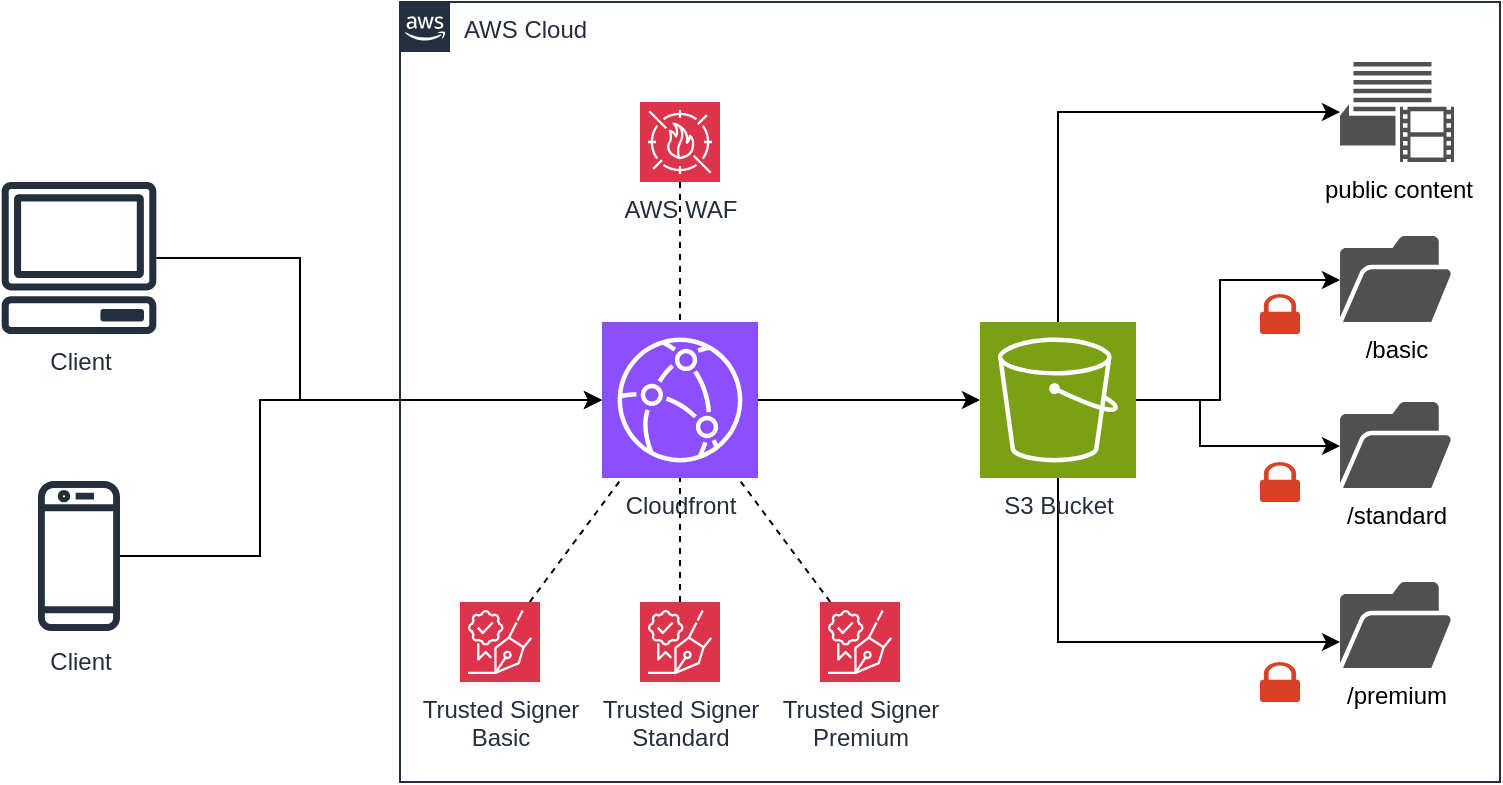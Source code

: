 <mxfile version="24.7.8">
  <diagram name="Page-1" id="hojKnJonuWL-NHObBmFm">
    <mxGraphModel dx="1242" dy="816" grid="1" gridSize="10" guides="1" tooltips="1" connect="1" arrows="1" fold="1" page="1" pageScale="1" pageWidth="850" pageHeight="1100" math="0" shadow="0">
      <root>
        <mxCell id="0" />
        <mxCell id="1" parent="0" />
        <mxCell id="NUweWYWdrOuJytt6Tr1V-1" value="Client" style="sketch=0;outlineConnect=0;fontColor=#232F3E;gradientColor=none;fillColor=#232F3D;strokeColor=none;dashed=0;verticalLabelPosition=bottom;verticalAlign=top;align=center;html=1;fontSize=12;fontStyle=0;aspect=fixed;pointerEvents=1;shape=mxgraph.aws4.client;" vertex="1" parent="1">
          <mxGeometry x="30.5" y="250" width="78" height="76" as="geometry" />
        </mxCell>
        <mxCell id="NUweWYWdrOuJytt6Tr1V-2" value="Client" style="sketch=0;outlineConnect=0;fontColor=#232F3E;gradientColor=none;fillColor=#232F3D;strokeColor=none;dashed=0;verticalLabelPosition=bottom;verticalAlign=top;align=center;html=1;fontSize=12;fontStyle=0;aspect=fixed;pointerEvents=1;shape=mxgraph.aws4.mobile_client;" vertex="1" parent="1">
          <mxGeometry x="49" y="398" width="41" height="78" as="geometry" />
        </mxCell>
        <mxCell id="NUweWYWdrOuJytt6Tr1V-5" style="edgeStyle=orthogonalEdgeStyle;rounded=0;orthogonalLoop=1;jettySize=auto;html=1;" edge="1" parent="1" source="NUweWYWdrOuJytt6Tr1V-3" target="NUweWYWdrOuJytt6Tr1V-4">
          <mxGeometry relative="1" as="geometry" />
        </mxCell>
        <mxCell id="NUweWYWdrOuJytt6Tr1V-9" style="edgeStyle=orthogonalEdgeStyle;rounded=0;orthogonalLoop=1;jettySize=auto;html=1;" edge="1" parent="1" source="NUweWYWdrOuJytt6Tr1V-4" target="NUweWYWdrOuJytt6Tr1V-6">
          <mxGeometry relative="1" as="geometry">
            <Array as="points">
              <mxPoint x="640" y="359" />
              <mxPoint x="640" y="299" />
            </Array>
          </mxGeometry>
        </mxCell>
        <mxCell id="NUweWYWdrOuJytt6Tr1V-10" style="edgeStyle=orthogonalEdgeStyle;rounded=0;orthogonalLoop=1;jettySize=auto;html=1;" edge="1" parent="1" source="NUweWYWdrOuJytt6Tr1V-4" target="NUweWYWdrOuJytt6Tr1V-7">
          <mxGeometry relative="1" as="geometry">
            <Array as="points">
              <mxPoint x="630" y="359" />
              <mxPoint x="630" y="382" />
            </Array>
          </mxGeometry>
        </mxCell>
        <mxCell id="NUweWYWdrOuJytt6Tr1V-11" style="edgeStyle=orthogonalEdgeStyle;rounded=0;orthogonalLoop=1;jettySize=auto;html=1;" edge="1" parent="1" source="NUweWYWdrOuJytt6Tr1V-4" target="NUweWYWdrOuJytt6Tr1V-8">
          <mxGeometry relative="1" as="geometry">
            <Array as="points">
              <mxPoint x="559" y="480" />
            </Array>
          </mxGeometry>
        </mxCell>
        <mxCell id="NUweWYWdrOuJytt6Tr1V-13" style="edgeStyle=orthogonalEdgeStyle;rounded=0;orthogonalLoop=1;jettySize=auto;html=1;" edge="1" parent="1" source="NUweWYWdrOuJytt6Tr1V-4" target="NUweWYWdrOuJytt6Tr1V-12">
          <mxGeometry relative="1" as="geometry">
            <Array as="points">
              <mxPoint x="559" y="215" />
            </Array>
          </mxGeometry>
        </mxCell>
        <mxCell id="NUweWYWdrOuJytt6Tr1V-4" value="S3 Bucket" style="sketch=0;points=[[0,0,0],[0.25,0,0],[0.5,0,0],[0.75,0,0],[1,0,0],[0,1,0],[0.25,1,0],[0.5,1,0],[0.75,1,0],[1,1,0],[0,0.25,0],[0,0.5,0],[0,0.75,0],[1,0.25,0],[1,0.5,0],[1,0.75,0]];outlineConnect=0;fontColor=#232F3E;fillColor=#7AA116;strokeColor=#ffffff;dashed=0;verticalLabelPosition=bottom;verticalAlign=top;align=center;html=1;fontSize=12;fontStyle=0;aspect=fixed;shape=mxgraph.aws4.resourceIcon;resIcon=mxgraph.aws4.s3;" vertex="1" parent="1">
          <mxGeometry x="520" y="320" width="78" height="78" as="geometry" />
        </mxCell>
        <mxCell id="NUweWYWdrOuJytt6Tr1V-6" value="/basic" style="sketch=0;pointerEvents=1;shadow=0;dashed=0;html=1;strokeColor=none;fillColor=#505050;labelPosition=center;verticalLabelPosition=bottom;verticalAlign=top;outlineConnect=0;align=center;shape=mxgraph.office.concepts.folder_open;" vertex="1" parent="1">
          <mxGeometry x="700" y="277" width="56" height="43" as="geometry" />
        </mxCell>
        <mxCell id="NUweWYWdrOuJytt6Tr1V-7" value="/standard" style="sketch=0;pointerEvents=1;shadow=0;dashed=0;html=1;strokeColor=none;fillColor=#505050;labelPosition=center;verticalLabelPosition=bottom;verticalAlign=top;outlineConnect=0;align=center;shape=mxgraph.office.concepts.folder_open;" vertex="1" parent="1">
          <mxGeometry x="700" y="360" width="56" height="43" as="geometry" />
        </mxCell>
        <mxCell id="NUweWYWdrOuJytt6Tr1V-8" value="/premium" style="sketch=0;pointerEvents=1;shadow=0;dashed=0;html=1;strokeColor=none;fillColor=#505050;labelPosition=center;verticalLabelPosition=bottom;verticalAlign=top;outlineConnect=0;align=center;shape=mxgraph.office.concepts.folder_open;" vertex="1" parent="1">
          <mxGeometry x="700" y="450" width="56" height="43" as="geometry" />
        </mxCell>
        <mxCell id="NUweWYWdrOuJytt6Tr1V-12" value="public content" style="sketch=0;pointerEvents=1;shadow=0;dashed=0;html=1;strokeColor=none;fillColor=#505050;labelPosition=center;verticalLabelPosition=bottom;verticalAlign=top;outlineConnect=0;align=center;shape=mxgraph.office.communications.video_workload;" vertex="1" parent="1">
          <mxGeometry x="700" y="190" width="57" height="50" as="geometry" />
        </mxCell>
        <mxCell id="NUweWYWdrOuJytt6Tr1V-14" value="" style="sketch=0;pointerEvents=1;shadow=0;dashed=0;html=1;strokeColor=none;labelPosition=center;verticalLabelPosition=bottom;verticalAlign=top;outlineConnect=0;align=center;shape=mxgraph.office.security.lock_protected;fillColor=#DA4026;" vertex="1" parent="1">
          <mxGeometry x="660" y="306" width="20" height="20" as="geometry" />
        </mxCell>
        <mxCell id="NUweWYWdrOuJytt6Tr1V-15" value="" style="sketch=0;pointerEvents=1;shadow=0;dashed=0;html=1;strokeColor=none;labelPosition=center;verticalLabelPosition=bottom;verticalAlign=top;outlineConnect=0;align=center;shape=mxgraph.office.security.lock_protected;fillColor=#DA4026;" vertex="1" parent="1">
          <mxGeometry x="660" y="390" width="20" height="20" as="geometry" />
        </mxCell>
        <mxCell id="NUweWYWdrOuJytt6Tr1V-16" value="" style="sketch=0;pointerEvents=1;shadow=0;dashed=0;html=1;strokeColor=none;labelPosition=center;verticalLabelPosition=bottom;verticalAlign=top;outlineConnect=0;align=center;shape=mxgraph.office.security.lock_protected;fillColor=#DA4026;" vertex="1" parent="1">
          <mxGeometry x="660" y="490" width="20" height="20" as="geometry" />
        </mxCell>
        <mxCell id="NUweWYWdrOuJytt6Tr1V-23" style="edgeStyle=orthogonalEdgeStyle;rounded=0;orthogonalLoop=1;jettySize=auto;html=1;entryX=0;entryY=0.5;entryDx=0;entryDy=0;entryPerimeter=0;" edge="1" parent="1" source="NUweWYWdrOuJytt6Tr1V-1" target="NUweWYWdrOuJytt6Tr1V-3">
          <mxGeometry relative="1" as="geometry">
            <Array as="points">
              <mxPoint x="180" y="288" />
              <mxPoint x="180" y="359" />
            </Array>
          </mxGeometry>
        </mxCell>
        <mxCell id="NUweWYWdrOuJytt6Tr1V-24" style="edgeStyle=orthogonalEdgeStyle;rounded=0;orthogonalLoop=1;jettySize=auto;html=1;entryX=0;entryY=0.5;entryDx=0;entryDy=0;entryPerimeter=0;" edge="1" parent="1" source="NUweWYWdrOuJytt6Tr1V-2" target="NUweWYWdrOuJytt6Tr1V-3">
          <mxGeometry relative="1" as="geometry">
            <Array as="points">
              <mxPoint x="160" y="437" />
              <mxPoint x="160" y="359" />
            </Array>
          </mxGeometry>
        </mxCell>
        <mxCell id="NUweWYWdrOuJytt6Tr1V-35" value="AWS Cloud" style="points=[[0,0],[0.25,0],[0.5,0],[0.75,0],[1,0],[1,0.25],[1,0.5],[1,0.75],[1,1],[0.75,1],[0.5,1],[0.25,1],[0,1],[0,0.75],[0,0.5],[0,0.25]];outlineConnect=0;gradientColor=none;html=1;whiteSpace=wrap;fontSize=12;fontStyle=0;container=1;pointerEvents=0;collapsible=0;recursiveResize=0;shape=mxgraph.aws4.group;grIcon=mxgraph.aws4.group_aws_cloud_alt;strokeColor=#232F3E;fillColor=none;verticalAlign=top;align=left;spacingLeft=30;fontColor=#232F3E;dashed=0;fontFamily=Helvetica;labelBackgroundColor=default;" vertex="1" parent="1">
          <mxGeometry x="230" y="160" width="550" height="390" as="geometry" />
        </mxCell>
        <mxCell id="NUweWYWdrOuJytt6Tr1V-3" value="Cloudfront" style="sketch=0;points=[[0,0,0],[0.25,0,0],[0.5,0,0],[0.75,0,0],[1,0,0],[0,1,0],[0.25,1,0],[0.5,1,0],[0.75,1,0],[1,1,0],[0,0.25,0],[0,0.5,0],[0,0.75,0],[1,0.25,0],[1,0.5,0],[1,0.75,0]];outlineConnect=0;fontColor=#232F3E;fillColor=#8C4FFF;strokeColor=#ffffff;dashed=0;verticalLabelPosition=bottom;verticalAlign=top;align=center;html=1;fontSize=12;fontStyle=0;aspect=fixed;shape=mxgraph.aws4.resourceIcon;resIcon=mxgraph.aws4.cloudfront;" vertex="1" parent="NUweWYWdrOuJytt6Tr1V-35">
          <mxGeometry x="101" y="160" width="78" height="78" as="geometry" />
        </mxCell>
        <mxCell id="NUweWYWdrOuJytt6Tr1V-30" style="rounded=0;orthogonalLoop=1;jettySize=auto;html=1;dashed=1;endArrow=none;endFill=0;" edge="1" parent="NUweWYWdrOuJytt6Tr1V-35" source="NUweWYWdrOuJytt6Tr1V-18" target="NUweWYWdrOuJytt6Tr1V-3">
          <mxGeometry relative="1" as="geometry" />
        </mxCell>
        <mxCell id="NUweWYWdrOuJytt6Tr1V-18" value="Trusted Signer&lt;div&gt;Basic&lt;/div&gt;" style="sketch=0;points=[[0,0,0],[0.25,0,0],[0.5,0,0],[0.75,0,0],[1,0,0],[0,1,0],[0.25,1,0],[0.5,1,0],[0.75,1,0],[1,1,0],[0,0.25,0],[0,0.5,0],[0,0.75,0],[1,0.25,0],[1,0.5,0],[1,0.75,0]];outlineConnect=0;fontColor=#232F3E;fillColor=#DD344C;strokeColor=#ffffff;dashed=0;verticalLabelPosition=bottom;verticalAlign=top;align=center;html=1;fontSize=12;fontStyle=0;aspect=fixed;shape=mxgraph.aws4.resourceIcon;resIcon=mxgraph.aws4.signer;" vertex="1" parent="NUweWYWdrOuJytt6Tr1V-35">
          <mxGeometry x="30" y="300" width="40" height="40" as="geometry" />
        </mxCell>
        <mxCell id="NUweWYWdrOuJytt6Tr1V-31" style="edgeStyle=none;shape=connector;rounded=0;orthogonalLoop=1;jettySize=auto;html=1;dashed=1;strokeColor=default;align=center;verticalAlign=middle;fontFamily=Helvetica;fontSize=11;fontColor=default;labelBackgroundColor=default;endArrow=none;endFill=0;" edge="1" parent="NUweWYWdrOuJytt6Tr1V-35" source="NUweWYWdrOuJytt6Tr1V-21" target="NUweWYWdrOuJytt6Tr1V-3">
          <mxGeometry relative="1" as="geometry" />
        </mxCell>
        <mxCell id="NUweWYWdrOuJytt6Tr1V-21" value="Trusted Signer&lt;div&gt;Standard&lt;/div&gt;" style="sketch=0;points=[[0,0,0],[0.25,0,0],[0.5,0,0],[0.75,0,0],[1,0,0],[0,1,0],[0.25,1,0],[0.5,1,0],[0.75,1,0],[1,1,0],[0,0.25,0],[0,0.5,0],[0,0.75,0],[1,0.25,0],[1,0.5,0],[1,0.75,0]];outlineConnect=0;fontColor=#232F3E;fillColor=#DD344C;strokeColor=#ffffff;dashed=0;verticalLabelPosition=bottom;verticalAlign=top;align=center;html=1;fontSize=12;fontStyle=0;aspect=fixed;shape=mxgraph.aws4.resourceIcon;resIcon=mxgraph.aws4.signer;" vertex="1" parent="NUweWYWdrOuJytt6Tr1V-35">
          <mxGeometry x="120" y="300" width="40" height="40" as="geometry" />
        </mxCell>
        <mxCell id="NUweWYWdrOuJytt6Tr1V-32" style="edgeStyle=none;shape=connector;rounded=0;orthogonalLoop=1;jettySize=auto;html=1;dashed=1;strokeColor=default;align=center;verticalAlign=middle;fontFamily=Helvetica;fontSize=11;fontColor=default;labelBackgroundColor=default;endArrow=none;endFill=0;" edge="1" parent="NUweWYWdrOuJytt6Tr1V-35" source="NUweWYWdrOuJytt6Tr1V-22" target="NUweWYWdrOuJytt6Tr1V-3">
          <mxGeometry relative="1" as="geometry" />
        </mxCell>
        <mxCell id="NUweWYWdrOuJytt6Tr1V-22" value="Trusted Signer&lt;div&gt;Premium&lt;/div&gt;" style="sketch=0;points=[[0,0,0],[0.25,0,0],[0.5,0,0],[0.75,0,0],[1,0,0],[0,1,0],[0.25,1,0],[0.5,1,0],[0.75,1,0],[1,1,0],[0,0.25,0],[0,0.5,0],[0,0.75,0],[1,0.25,0],[1,0.5,0],[1,0.75,0]];outlineConnect=0;fontColor=#232F3E;fillColor=#DD344C;strokeColor=#ffffff;dashed=0;verticalLabelPosition=bottom;verticalAlign=top;align=center;html=1;fontSize=12;fontStyle=0;aspect=fixed;shape=mxgraph.aws4.resourceIcon;resIcon=mxgraph.aws4.signer;" vertex="1" parent="NUweWYWdrOuJytt6Tr1V-35">
          <mxGeometry x="210" y="300" width="40" height="40" as="geometry" />
        </mxCell>
        <mxCell id="NUweWYWdrOuJytt6Tr1V-33" value="AWS WAF" style="sketch=0;points=[[0,0,0],[0.25,0,0],[0.5,0,0],[0.75,0,0],[1,0,0],[0,1,0],[0.25,1,0],[0.5,1,0],[0.75,1,0],[1,1,0],[0,0.25,0],[0,0.5,0],[0,0.75,0],[1,0.25,0],[1,0.5,0],[1,0.75,0]];outlineConnect=0;fontColor=#232F3E;fillColor=#DD344C;strokeColor=#ffffff;dashed=0;verticalLabelPosition=bottom;verticalAlign=top;align=center;html=1;fontSize=12;fontStyle=0;aspect=fixed;shape=mxgraph.aws4.resourceIcon;resIcon=mxgraph.aws4.waf;fontFamily=Helvetica;labelBackgroundColor=default;" vertex="1" parent="NUweWYWdrOuJytt6Tr1V-35">
          <mxGeometry x="120" y="50" width="40" height="40" as="geometry" />
        </mxCell>
        <mxCell id="NUweWYWdrOuJytt6Tr1V-34" style="edgeStyle=none;shape=connector;rounded=0;orthogonalLoop=1;jettySize=auto;html=1;entryX=0.5;entryY=0;entryDx=0;entryDy=0;entryPerimeter=0;dashed=1;strokeColor=default;align=center;verticalAlign=middle;fontFamily=Helvetica;fontSize=11;fontColor=default;labelBackgroundColor=default;endArrow=none;endFill=0;" edge="1" parent="NUweWYWdrOuJytt6Tr1V-35" source="NUweWYWdrOuJytt6Tr1V-33" target="NUweWYWdrOuJytt6Tr1V-3">
          <mxGeometry relative="1" as="geometry" />
        </mxCell>
      </root>
    </mxGraphModel>
  </diagram>
</mxfile>
